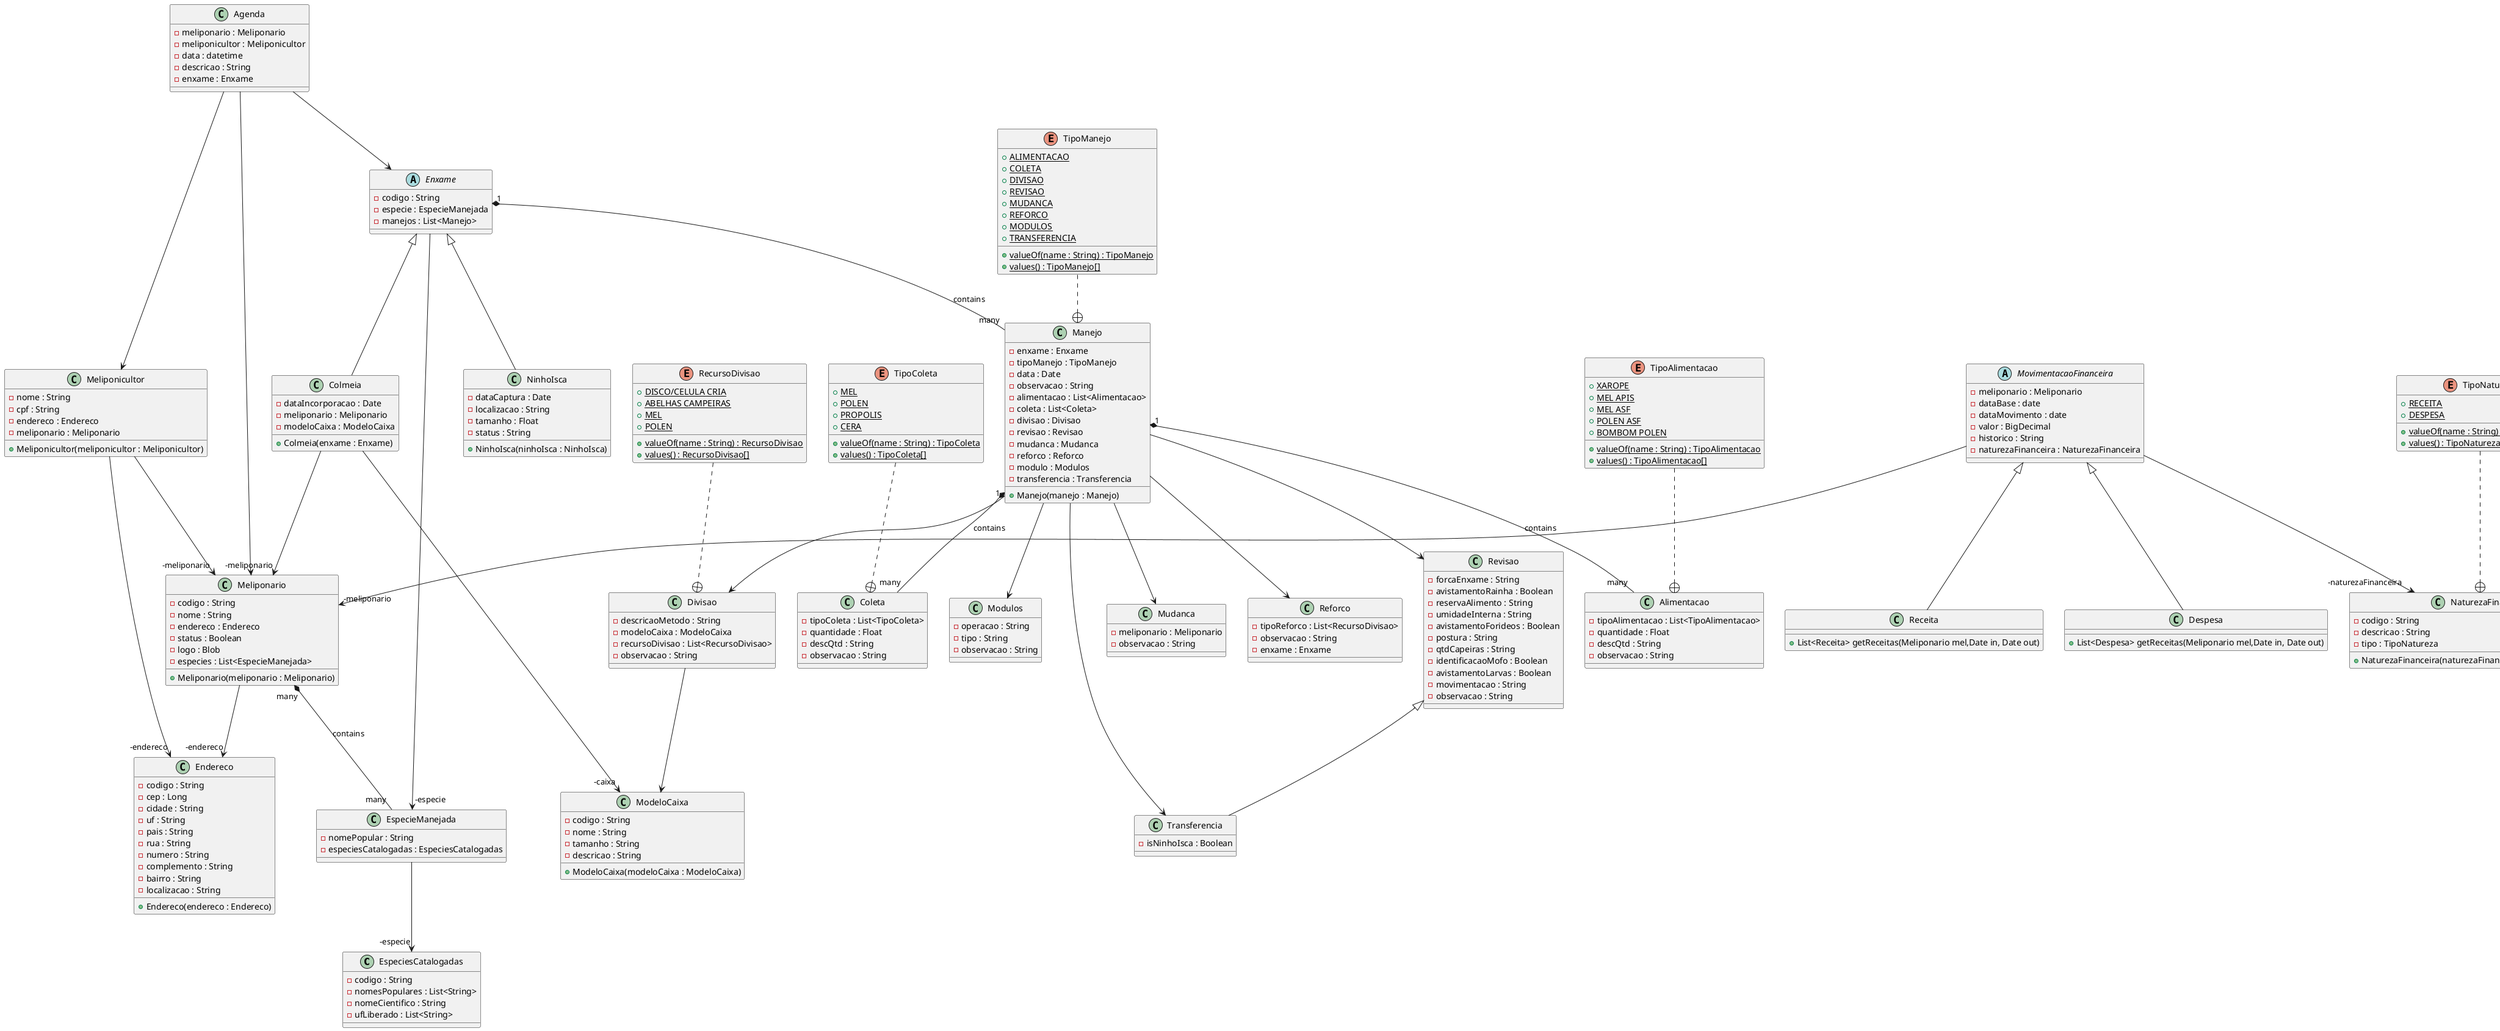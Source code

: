 @startuml Diagrama de Classes GreenBee

class EspeciesCatalogadas {
    - codigo : String
    - nomesPopulares : List<String>
    - nomeCientifico : String
    - ufLiberado : List<String>
}

class EspecieManejada {
    - nomePopular : String
    - especiesCatalogadas : EspeciesCatalogadas
}

class ModeloCaixa {
    - codigo : String
    - nome : String
    - tamanho : String
    - descricao : String
    + ModeloCaixa(modeloCaixa : ModeloCaixa)
}

class Meliponario {
    - codigo : String
    - nome : String
    - endereco : Endereco
    - status : Boolean
    - logo : Blob
    - especies : List<EspecieManejada>
    + Meliponario(meliponario : Meliponario)
}

class Meliponicultor {
    - nome : String
    - cpf : String
    - endereco : Endereco
    - meliponario : Meliponario
    + Meliponicultor(meliponicultor : Meliponicultor)
}

class Manejo {
    - enxame : Enxame
    - tipoManejo : TipoManejo
    - data : Date
    - observacao : String
    - alimentacao : List<Alimentacao>
    - coleta : List<Coleta>
    - divisao : Divisao
    - revisao : Revisao
    - mudanca : Mudanca
    - reforco : Reforco
    - modulo : Modulos
    - transferencia : Transferencia
    
    
    + Manejo(manejo : Manejo)
}
class Coleta {
    - tipoColeta : List<TipoColeta>
    - quantidade : Float
    - descQtd : String
    - observacao : String
}

abstract class MovimentacaoFinanceira {
    - meliponario : Meliponario
    - dataBase : date
    - dataMovimento : date
    - valor : BigDecimal
    - historico : String
    - naturezaFinanceira : NaturezaFinanceira
}

class Endereco {
    - codigo : String
    - cep : Long
    - cidade : String
    - uf : String
    - pais : String
    - rua : String
    - numero : String
    - complemento : String
    - bairro : String
    - localizacao : String
    + Endereco(endereco : Endereco)
}

abstract class Enxame {
    - codigo : String
    - especie : EspecieManejada
    - manejos : List<Manejo>
}

class NinhoIsca {
    - dataCaptura : Date
    - localizacao : String
    - tamanho : Float
    - status : String
    + NinhoIsca(ninhoIsca : NinhoIsca)
}

class Alimentacao {
    - tipoAlimentacao : List<TipoAlimentacao>
    - quantidade : Float
    - descQtd : String
    - observacao : String
}

class Divisao {
    - descricaoMetodo : String
    - modeloCaixa : ModeloCaixa
    - recursoDivisao : List<RecursoDivisao>
    - observacao : String
}
class Revisao {
    - forcaEnxame : String
    - avistamentoRainha : Boolean
    - reservaAlimento : String
    - umidadeInterna : String
    - avistamentoForideos : Boolean
    - postura : String
    - qtdCapeiras : String 
    - identificacaoMofo : Boolean
    - avistamentoLarvas : Boolean
    - movimentacao : String
    - observacao : String
}
class Mudanca {
    - meliponario : Meliponario
    - observacao : String
}
class Reforco {
    - tipoReforco : List<RecursoDivisao>
    - observacao : String
    - enxame : Enxame
}
class Modulos {
    - operacao : String
    - tipo : String
    - observacao : String
}
class Transferencia {
    - isNinhoIsca : Boolean
}

enum RecursoDivisao {
    + DISCO/CELULA CRIA {static}
    + ABELHAS CAMPEIRAS {static}
    + MEL {static}
    + POLEN {static}
    + valueOf(name : String) : RecursoDivisao {static}
    + values() : RecursoDivisao[] {static}
}

enum TipoAlimentacao {
    + XAROPE {static}
    + MEL APIS {static}
    + MEL ASF {static}
    + POLEN ASF {static}
    + BOMBOM POLEN {static}
    + valueOf(name : String) : TipoAlimentacao {static}
    + values() : TipoAlimentacao[] {static}
}

enum TipoColeta {
    + MEL {static}
    + POLEN {static}
    + PROPOLIS {static}
    + CERA {static}
    + valueOf(name : String) : TipoColeta {static}
    + values() : TipoColeta[] {static}
}

class Colmeia {
    - dataIncorporacao : Date
    - meliponario : Meliponario
    - modeloCaixa : ModeloCaixa
    + Colmeia(enxame : Enxame)
}

enum TipoManejo {
    + ALIMENTACAO {static}
    + COLETA {static}
    + DIVISAO {static}
    + REVISAO {static}
    + MUDANCA {static}
    + REFORCO {static}
    + MODULOS {static}
    + TRANSFERENCIA {static}
    + valueOf(name : String) : TipoManejo {static}
    + values() : TipoManejo[] {static}
}

enum TipoNatureza {
    + RECEITA {static}
    + DESPESA {static}
    + valueOf(name : String) : TipoNatureza {static}
    + values() : TipoNatureza[] {static}
}

class NaturezaFinanceira {
    - codigo : String
    - descricao : String
    - tipo : TipoNatureza
    + NaturezaFinanceira(naturezaFinanceira : NaturezaFinanceira)
}

class Agenda {
    - meliponario : Meliponario
    - meliponicultor : Meliponicultor
    - data : datetime
    - descricao : String
    - enxame : Enxame
}


class Receita {
    + List<Receita> getReceitas(Meliponario mel,Date in, Date out)
}
class Despesa {
     + List<Despesa> getReceitas(Meliponario mel,Date in, Date out)
}

Enxame <|-- NinhoIsca
Enxame <|-- Colmeia

Revisao <|-- Transferencia  
MovimentacaoFinanceira <|-- Receita
MovimentacaoFinanceira <|-- Despesa

Meliponario --> "-endereco" Endereco
Meliponicultor --> "-endereco" Endereco
MovimentacaoFinanceira --> "-naturezaFinanceira" NaturezaFinanceira
Colmeia --> "-caixa" ModeloCaixa
Colmeia --> "-meliponario" Meliponario
Meliponicultor --> "-meliponario" Meliponario
EspecieManejada --> "-especie" EspeciesCatalogadas
Enxame --> "-especie" EspecieManejada
MovimentacaoFinanceira --> "-meliponario" Meliponario
Agenda --> Meliponario
Agenda --> Meliponicultor
Agenda --> Enxame

Divisao --> ModeloCaixa
Manejo --> Transferencia
Manejo --> Modulos
Manejo --> Reforco
Manejo --> Mudanca
Manejo --> Revisao
Manejo --> Divisao

Manejo "1" *-- "many" Coleta :contains
Manejo "1" *-- "many" Alimentacao :contains

Enxame "1" *-- "many" Manejo  :contains
Meliponario "many" *-- "many" EspecieManejada : contains

TipoNatureza ..+ NaturezaFinanceira
TipoManejo ..+ Manejo
TipoAlimentacao ..+ Alimentacao
TipoColeta ..+ Coleta
RecursoDivisao ..+ Divisao


@enduml
